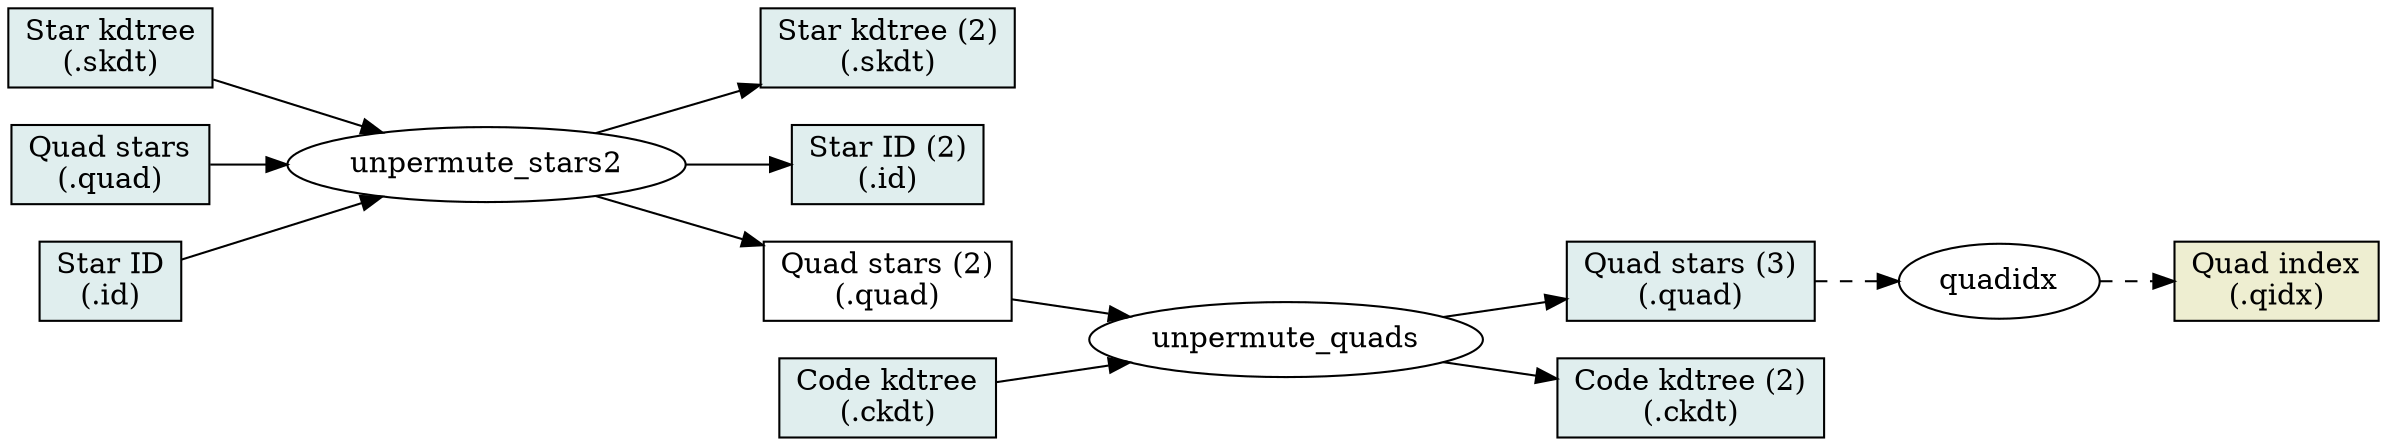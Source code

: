 graph P {
	graph [ rankdir = LR ];
	node [ shape=box ];
	edge [ dir=forward ];
	node [ style=filled, fillcolor=azure2 ];

	skdt [ label="Star kdtree\n(.skdt)" ];
	quad  [ label="Quad stars\n(.quad)" ];
	id    [ label="Star ID\n(.id)" ];
	ckdt  [ label="Code kdtree\n(.ckdt)" ];

	quad3  [ label="Quad stars (3)\n(.quad)" ];
	ckdt2  [ label="Code kdtree (2)\n(.ckdt)" ];
	skdt2 [ label="Star kdtree (2)\n(.skdt)" ];
	id2    [ label="Star ID (2)\n(.id)" ];

	node [ style=filled, fillcolor=lightyellow2 ];
	qidx [ label="Quad index\n(.qidx)" ];

	node [ style="" ];
	quad2  [ label="Quad stars (2)\n(.quad)" ];

	node [ shape=ellipse ];

	skdt -- unpermute_stars2 -- skdt2
	id   -- unpermute_stars2 -- id2
	quad -- unpermute_stars2 -- quad2

	quad2 -- unpermute_quads -- quad3
	ckdt  -- unpermute_quads -- ckdt2

	edge [ style=dashed ];
	quad3 -- quadidx -- qidx
}

// render with:
//   dot -Tps2 -o pipeline1b.eps pipeline1b.dot
//   epstopng pipeline1b.eps
